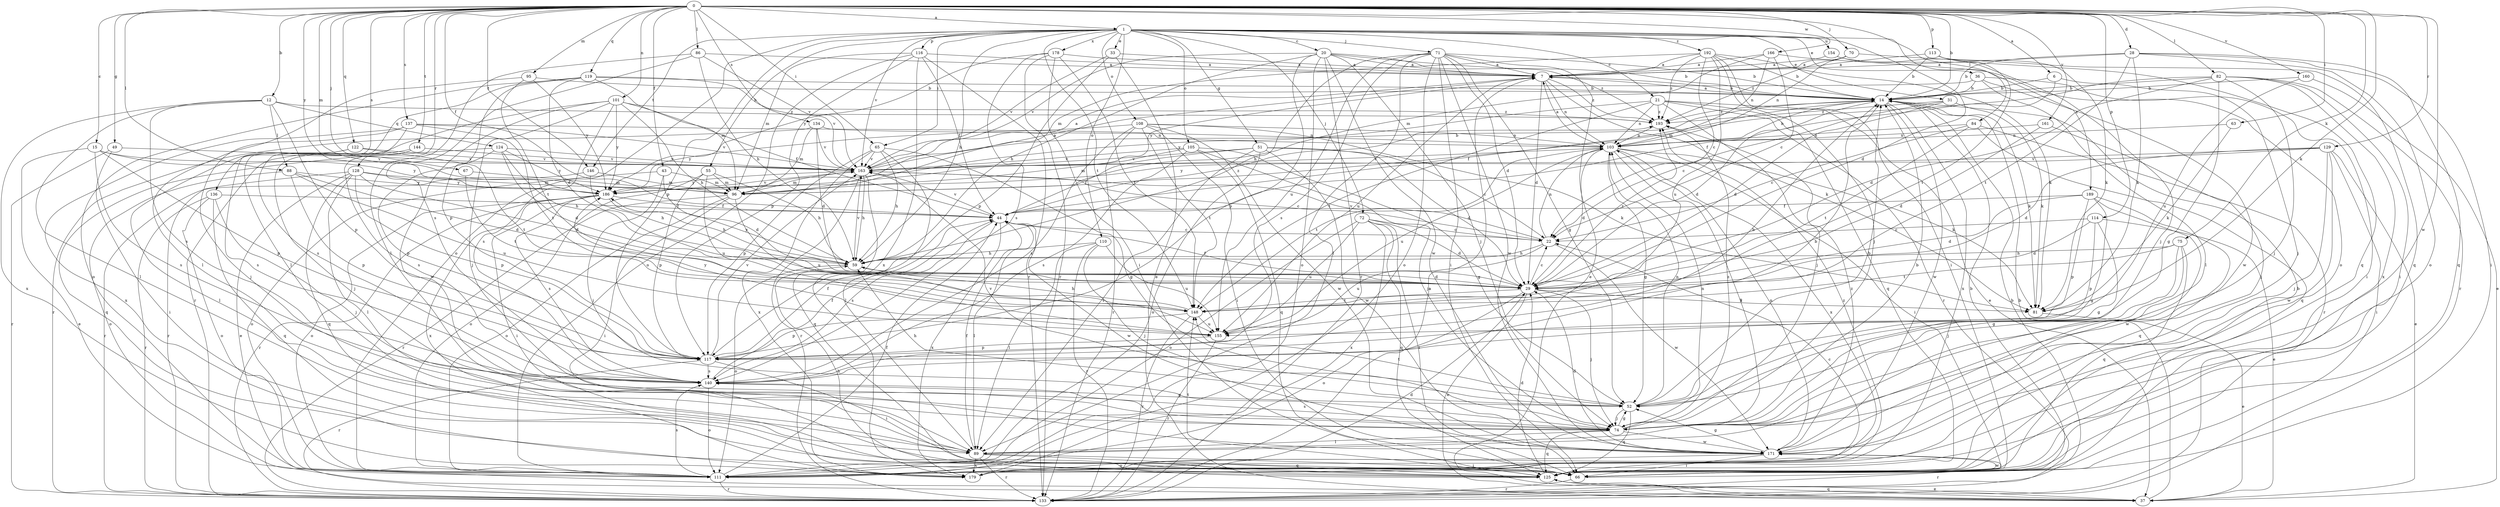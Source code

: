strict digraph  {
0;
1;
6;
7;
12;
14;
15;
20;
21;
22;
28;
29;
31;
33;
36;
37;
43;
44;
49;
51;
52;
55;
59;
63;
65;
66;
67;
70;
71;
72;
74;
75;
81;
82;
84;
86;
88;
89;
95;
96;
101;
103;
105;
108;
110;
111;
113;
114;
116;
117;
119;
122;
124;
125;
128;
129;
133;
134;
136;
137;
140;
144;
146;
148;
154;
155;
160;
161;
163;
166;
171;
178;
179;
186;
189;
192;
193;
0 -> 1  [label=a];
0 -> 6  [label=a];
0 -> 12  [label=b];
0 -> 14  [label=b];
0 -> 15  [label=c];
0 -> 28  [label=d];
0 -> 43  [label=f];
0 -> 44  [label=f];
0 -> 49  [label=g];
0 -> 63  [label=i];
0 -> 65  [label=i];
0 -> 67  [label=j];
0 -> 70  [label=j];
0 -> 75  [label=k];
0 -> 81  [label=k];
0 -> 82  [label=l];
0 -> 84  [label=l];
0 -> 86  [label=l];
0 -> 88  [label=l];
0 -> 95  [label=m];
0 -> 96  [label=m];
0 -> 101  [label=n];
0 -> 113  [label=p];
0 -> 114  [label=p];
0 -> 119  [label=q];
0 -> 122  [label=q];
0 -> 128  [label=r];
0 -> 129  [label=r];
0 -> 134  [label=s];
0 -> 136  [label=s];
0 -> 137  [label=s];
0 -> 144  [label=t];
0 -> 146  [label=t];
0 -> 160  [label=v];
0 -> 161  [label=v];
0 -> 166  [label=w];
0 -> 171  [label=w];
0 -> 186  [label=y];
1 -> 20  [label=c];
1 -> 21  [label=c];
1 -> 29  [label=d];
1 -> 31  [label=e];
1 -> 33  [label=e];
1 -> 36  [label=e];
1 -> 51  [label=g];
1 -> 55  [label=h];
1 -> 59  [label=h];
1 -> 65  [label=i];
1 -> 71  [label=j];
1 -> 72  [label=j];
1 -> 105  [label=o];
1 -> 108  [label=o];
1 -> 110  [label=o];
1 -> 111  [label=o];
1 -> 116  [label=p];
1 -> 117  [label=p];
1 -> 146  [label=t];
1 -> 148  [label=t];
1 -> 154  [label=u];
1 -> 163  [label=v];
1 -> 178  [label=x];
1 -> 189  [label=z];
1 -> 192  [label=z];
6 -> 14  [label=b];
6 -> 44  [label=f];
6 -> 74  [label=j];
7 -> 14  [label=b];
7 -> 29  [label=d];
7 -> 81  [label=k];
7 -> 103  [label=n];
7 -> 155  [label=u];
7 -> 193  [label=z];
12 -> 88  [label=l];
12 -> 89  [label=l];
12 -> 117  [label=p];
12 -> 124  [label=q];
12 -> 140  [label=s];
12 -> 179  [label=x];
12 -> 193  [label=z];
14 -> 7  [label=a];
14 -> 29  [label=d];
14 -> 44  [label=f];
14 -> 81  [label=k];
14 -> 171  [label=w];
14 -> 179  [label=x];
14 -> 193  [label=z];
15 -> 37  [label=e];
15 -> 117  [label=p];
15 -> 140  [label=s];
15 -> 163  [label=v];
15 -> 186  [label=y];
20 -> 7  [label=a];
20 -> 14  [label=b];
20 -> 59  [label=h];
20 -> 74  [label=j];
20 -> 111  [label=o];
20 -> 117  [label=p];
20 -> 133  [label=r];
20 -> 163  [label=v];
20 -> 171  [label=w];
20 -> 193  [label=z];
21 -> 37  [label=e];
21 -> 74  [label=j];
21 -> 103  [label=n];
21 -> 125  [label=q];
21 -> 133  [label=r];
21 -> 148  [label=t];
21 -> 186  [label=y];
21 -> 193  [label=z];
22 -> 59  [label=h];
22 -> 103  [label=n];
22 -> 155  [label=u];
22 -> 163  [label=v];
22 -> 171  [label=w];
28 -> 7  [label=a];
28 -> 14  [label=b];
28 -> 66  [label=i];
28 -> 81  [label=k];
28 -> 111  [label=o];
28 -> 125  [label=q];
28 -> 148  [label=t];
29 -> 22  [label=c];
29 -> 37  [label=e];
29 -> 44  [label=f];
29 -> 74  [label=j];
29 -> 81  [label=k];
29 -> 111  [label=o];
29 -> 148  [label=t];
29 -> 193  [label=z];
31 -> 22  [label=c];
31 -> 29  [label=d];
31 -> 81  [label=k];
31 -> 193  [label=z];
33 -> 7  [label=a];
33 -> 37  [label=e];
33 -> 117  [label=p];
33 -> 163  [label=v];
36 -> 14  [label=b];
36 -> 66  [label=i];
36 -> 89  [label=l];
36 -> 171  [label=w];
36 -> 186  [label=y];
37 -> 14  [label=b];
37 -> 125  [label=q];
43 -> 29  [label=d];
43 -> 74  [label=j];
43 -> 96  [label=m];
43 -> 111  [label=o];
44 -> 22  [label=c];
44 -> 89  [label=l];
44 -> 140  [label=s];
44 -> 163  [label=v];
44 -> 171  [label=w];
44 -> 179  [label=x];
44 -> 193  [label=z];
49 -> 66  [label=i];
49 -> 133  [label=r];
49 -> 163  [label=v];
51 -> 22  [label=c];
51 -> 29  [label=d];
51 -> 44  [label=f];
51 -> 89  [label=l];
51 -> 111  [label=o];
51 -> 163  [label=v];
51 -> 171  [label=w];
52 -> 14  [label=b];
52 -> 59  [label=h];
52 -> 74  [label=j];
52 -> 103  [label=n];
52 -> 125  [label=q];
52 -> 148  [label=t];
52 -> 163  [label=v];
55 -> 59  [label=h];
55 -> 96  [label=m];
55 -> 111  [label=o];
55 -> 117  [label=p];
55 -> 155  [label=u];
59 -> 29  [label=d];
59 -> 111  [label=o];
59 -> 163  [label=v];
59 -> 186  [label=y];
63 -> 81  [label=k];
63 -> 103  [label=n];
65 -> 52  [label=g];
65 -> 59  [label=h];
65 -> 89  [label=l];
65 -> 117  [label=p];
65 -> 163  [label=v];
65 -> 179  [label=x];
66 -> 14  [label=b];
66 -> 133  [label=r];
66 -> 171  [label=w];
67 -> 96  [label=m];
67 -> 148  [label=t];
70 -> 7  [label=a];
70 -> 103  [label=n];
70 -> 125  [label=q];
70 -> 193  [label=z];
71 -> 7  [label=a];
71 -> 14  [label=b];
71 -> 29  [label=d];
71 -> 37  [label=e];
71 -> 52  [label=g];
71 -> 59  [label=h];
71 -> 66  [label=i];
71 -> 89  [label=l];
71 -> 111  [label=o];
71 -> 140  [label=s];
71 -> 155  [label=u];
71 -> 171  [label=w];
72 -> 22  [label=c];
72 -> 29  [label=d];
72 -> 66  [label=i];
72 -> 111  [label=o];
72 -> 125  [label=q];
72 -> 155  [label=u];
72 -> 179  [label=x];
74 -> 14  [label=b];
74 -> 52  [label=g];
74 -> 89  [label=l];
74 -> 103  [label=n];
74 -> 125  [label=q];
74 -> 140  [label=s];
74 -> 171  [label=w];
74 -> 193  [label=z];
75 -> 52  [label=g];
75 -> 59  [label=h];
75 -> 74  [label=j];
75 -> 125  [label=q];
75 -> 148  [label=t];
81 -> 37  [label=e];
82 -> 14  [label=b];
82 -> 29  [label=d];
82 -> 52  [label=g];
82 -> 66  [label=i];
82 -> 74  [label=j];
82 -> 96  [label=m];
82 -> 133  [label=r];
82 -> 179  [label=x];
84 -> 22  [label=c];
84 -> 103  [label=n];
84 -> 125  [label=q];
84 -> 133  [label=r];
84 -> 148  [label=t];
86 -> 7  [label=a];
86 -> 59  [label=h];
86 -> 89  [label=l];
86 -> 140  [label=s];
86 -> 163  [label=v];
88 -> 29  [label=d];
88 -> 111  [label=o];
88 -> 117  [label=p];
88 -> 155  [label=u];
88 -> 186  [label=y];
89 -> 44  [label=f];
89 -> 66  [label=i];
89 -> 125  [label=q];
89 -> 133  [label=r];
89 -> 179  [label=x];
95 -> 14  [label=b];
95 -> 89  [label=l];
95 -> 148  [label=t];
95 -> 186  [label=y];
96 -> 7  [label=a];
96 -> 66  [label=i];
96 -> 111  [label=o];
96 -> 133  [label=r];
96 -> 155  [label=u];
101 -> 44  [label=f];
101 -> 59  [label=h];
101 -> 74  [label=j];
101 -> 133  [label=r];
101 -> 140  [label=s];
101 -> 171  [label=w];
101 -> 186  [label=y];
101 -> 193  [label=z];
103 -> 7  [label=a];
103 -> 14  [label=b];
103 -> 29  [label=d];
103 -> 52  [label=g];
103 -> 66  [label=i];
103 -> 81  [label=k];
103 -> 89  [label=l];
103 -> 148  [label=t];
103 -> 155  [label=u];
103 -> 163  [label=v];
103 -> 179  [label=x];
105 -> 52  [label=g];
105 -> 74  [label=j];
105 -> 96  [label=m];
105 -> 125  [label=q];
105 -> 140  [label=s];
105 -> 163  [label=v];
108 -> 66  [label=i];
108 -> 81  [label=k];
108 -> 103  [label=n];
108 -> 133  [label=r];
108 -> 140  [label=s];
108 -> 148  [label=t];
108 -> 171  [label=w];
108 -> 186  [label=y];
110 -> 59  [label=h];
110 -> 74  [label=j];
110 -> 89  [label=l];
110 -> 133  [label=r];
110 -> 155  [label=u];
111 -> 22  [label=c];
111 -> 44  [label=f];
111 -> 133  [label=r];
111 -> 140  [label=s];
113 -> 7  [label=a];
113 -> 14  [label=b];
113 -> 81  [label=k];
113 -> 148  [label=t];
114 -> 22  [label=c];
114 -> 29  [label=d];
114 -> 37  [label=e];
114 -> 52  [label=g];
114 -> 117  [label=p];
116 -> 7  [label=a];
116 -> 44  [label=f];
116 -> 96  [label=m];
116 -> 111  [label=o];
116 -> 117  [label=p];
116 -> 133  [label=r];
116 -> 179  [label=x];
117 -> 14  [label=b];
117 -> 44  [label=f];
117 -> 66  [label=i];
117 -> 133  [label=r];
117 -> 140  [label=s];
117 -> 163  [label=v];
119 -> 14  [label=b];
119 -> 29  [label=d];
119 -> 89  [label=l];
119 -> 96  [label=m];
119 -> 111  [label=o];
119 -> 117  [label=p];
119 -> 163  [label=v];
122 -> 89  [label=l];
122 -> 140  [label=s];
122 -> 148  [label=t];
122 -> 163  [label=v];
124 -> 29  [label=d];
124 -> 59  [label=h];
124 -> 117  [label=p];
124 -> 125  [label=q];
124 -> 163  [label=v];
124 -> 186  [label=y];
125 -> 14  [label=b];
125 -> 29  [label=d];
125 -> 37  [label=e];
125 -> 59  [label=h];
125 -> 148  [label=t];
128 -> 29  [label=d];
128 -> 37  [label=e];
128 -> 89  [label=l];
128 -> 96  [label=m];
128 -> 117  [label=p];
128 -> 125  [label=q];
128 -> 133  [label=r];
128 -> 186  [label=y];
129 -> 29  [label=d];
129 -> 37  [label=e];
129 -> 66  [label=i];
129 -> 74  [label=j];
129 -> 163  [label=v];
129 -> 171  [label=w];
129 -> 186  [label=y];
133 -> 7  [label=a];
133 -> 14  [label=b];
133 -> 29  [label=d];
134 -> 29  [label=d];
134 -> 96  [label=m];
134 -> 103  [label=n];
134 -> 133  [label=r];
134 -> 163  [label=v];
136 -> 44  [label=f];
136 -> 74  [label=j];
136 -> 111  [label=o];
136 -> 125  [label=q];
136 -> 133  [label=r];
137 -> 74  [label=j];
137 -> 103  [label=n];
137 -> 140  [label=s];
137 -> 148  [label=t];
137 -> 163  [label=v];
137 -> 179  [label=x];
140 -> 14  [label=b];
140 -> 44  [label=f];
140 -> 52  [label=g];
140 -> 111  [label=o];
144 -> 74  [label=j];
144 -> 140  [label=s];
144 -> 163  [label=v];
146 -> 59  [label=h];
146 -> 96  [label=m];
146 -> 133  [label=r];
148 -> 59  [label=h];
148 -> 117  [label=p];
148 -> 133  [label=r];
148 -> 155  [label=u];
154 -> 7  [label=a];
154 -> 74  [label=j];
154 -> 125  [label=q];
155 -> 117  [label=p];
155 -> 133  [label=r];
155 -> 186  [label=y];
160 -> 14  [label=b];
160 -> 37  [label=e];
160 -> 155  [label=u];
161 -> 29  [label=d];
161 -> 74  [label=j];
161 -> 103  [label=n];
163 -> 7  [label=a];
163 -> 14  [label=b];
163 -> 22  [label=c];
163 -> 59  [label=h];
163 -> 96  [label=m];
163 -> 125  [label=q];
163 -> 133  [label=r];
163 -> 186  [label=y];
166 -> 7  [label=a];
166 -> 22  [label=c];
166 -> 96  [label=m];
166 -> 103  [label=n];
166 -> 111  [label=o];
171 -> 29  [label=d];
171 -> 52  [label=g];
171 -> 66  [label=i];
171 -> 103  [label=n];
171 -> 111  [label=o];
171 -> 133  [label=r];
171 -> 193  [label=z];
178 -> 7  [label=a];
178 -> 66  [label=i];
178 -> 133  [label=r];
178 -> 140  [label=s];
178 -> 148  [label=t];
178 -> 186  [label=y];
179 -> 193  [label=z];
186 -> 44  [label=f];
186 -> 59  [label=h];
186 -> 66  [label=i];
186 -> 111  [label=o];
186 -> 133  [label=r];
186 -> 140  [label=s];
186 -> 163  [label=v];
186 -> 179  [label=x];
189 -> 29  [label=d];
189 -> 44  [label=f];
189 -> 52  [label=g];
189 -> 117  [label=p];
189 -> 125  [label=q];
189 -> 171  [label=w];
192 -> 7  [label=a];
192 -> 14  [label=b];
192 -> 22  [label=c];
192 -> 66  [label=i];
192 -> 74  [label=j];
192 -> 81  [label=k];
192 -> 96  [label=m];
192 -> 155  [label=u];
192 -> 193  [label=z];
193 -> 103  [label=n];
}
